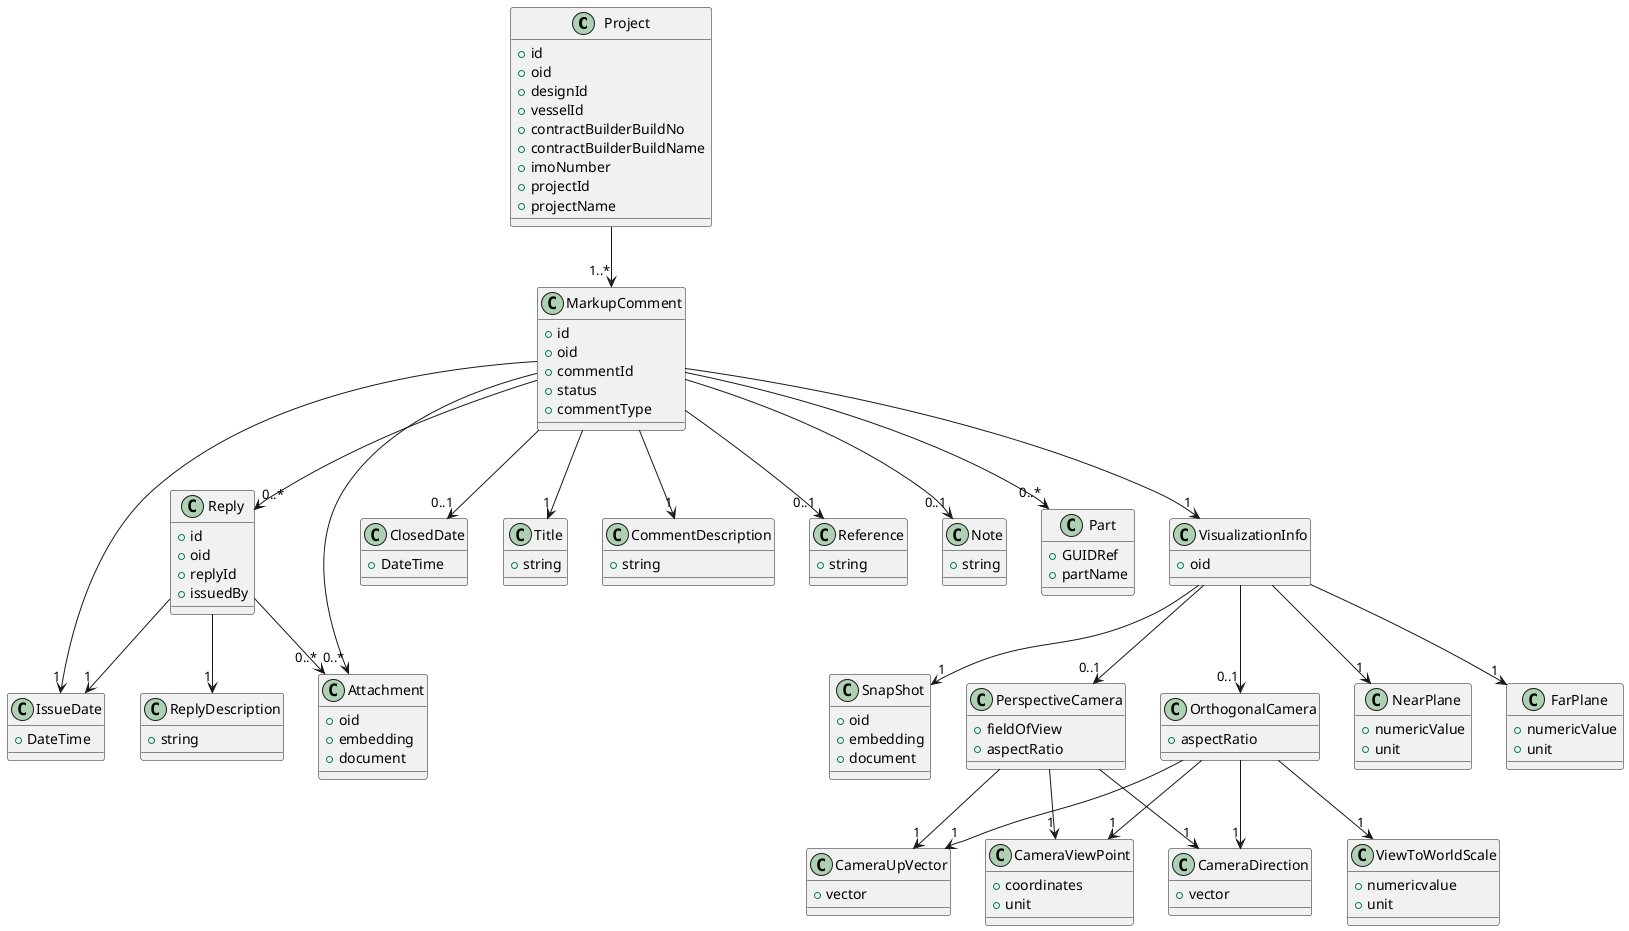 @startuml

class Project {
    +id
    +oid
    +designId
    +vesselId
    +contractBuilderBuildNo
    +contractBuilderBuildName
    +imoNumber
    +projectId
    +projectName
}


class MarkupComment {
    +id
    +oid
    +commentId
    +status
    +commentType
}


class IssueDate {
    +DateTime
}
class ClosedDate {
    +DateTime
}
class Title {
    +string
}
class CommentDescription {
    +string
}
class Reference {
    +string
}
class Note {
    +string
}

class Part {
    +GUIDRef
    +partName
}


class Attachment {
    +oid
    +embedding
    +document
}


class Reply {
    +id
    +oid
    +replyId
    +issuedBy
}

class ReplyDescription {
    +string
}

class VisualizationInfo {
    +oid
}

class OrthogonalCamera {
    +aspectRatio
}
class CameraViewPoint {
    +coordinates
    +unit
}
class CameraDirection {
    +vector
}
class CameraUpVector {
    +vector
}
class ViewToWorldScale {
    +numericvalue
    +unit
}

class PerspectiveCamera {
    +fieldOfView
    +aspectRatio
}

class NearPlane {
    + numericValue
    + unit
}

class FarPlane {
    + numericValue
    + unit
}


class SnapShot {
    +oid
    +embedding
    +document
}

Project --> "1..*" MarkupComment
MarkupComment --> "1" IssueDate
MarkupComment --> "0..1" ClosedDate
MarkupComment --> "1" Title
MarkupComment --> "1" CommentDescription
MarkupComment --> "0..1" Reference
MarkupComment --> "0..1" Note
MarkupComment --> "0..*" Attachment
MarkupComment --> "0..*" Reply
MarkupComment --> "0..*" Part
Reply --> "1" ReplyDescription
Reply --> "1" IssueDate
Reply --> "0..*" Attachment
MarkupComment --> "1" VisualizationInfo
VisualizationInfo --> "0..1" OrthogonalCamera
VisualizationInfo --> "0..1" PerspectiveCamera
VisualizationInfo --> "1" NearPlane
VisualizationInfo --> "1" FarPlane
OrthogonalCamera --> "1" CameraViewPoint
OrthogonalCamera --> "1" CameraDirection
OrthogonalCamera --> "1" CameraUpVector
OrthogonalCamera --> "1" ViewToWorldScale
PerspectiveCamera --> "1" CameraViewPoint
PerspectiveCamera --> "1" CameraDirection
PerspectiveCamera --> "1" CameraUpVector
VisualizationInfo --> "1" SnapShot

@enduml